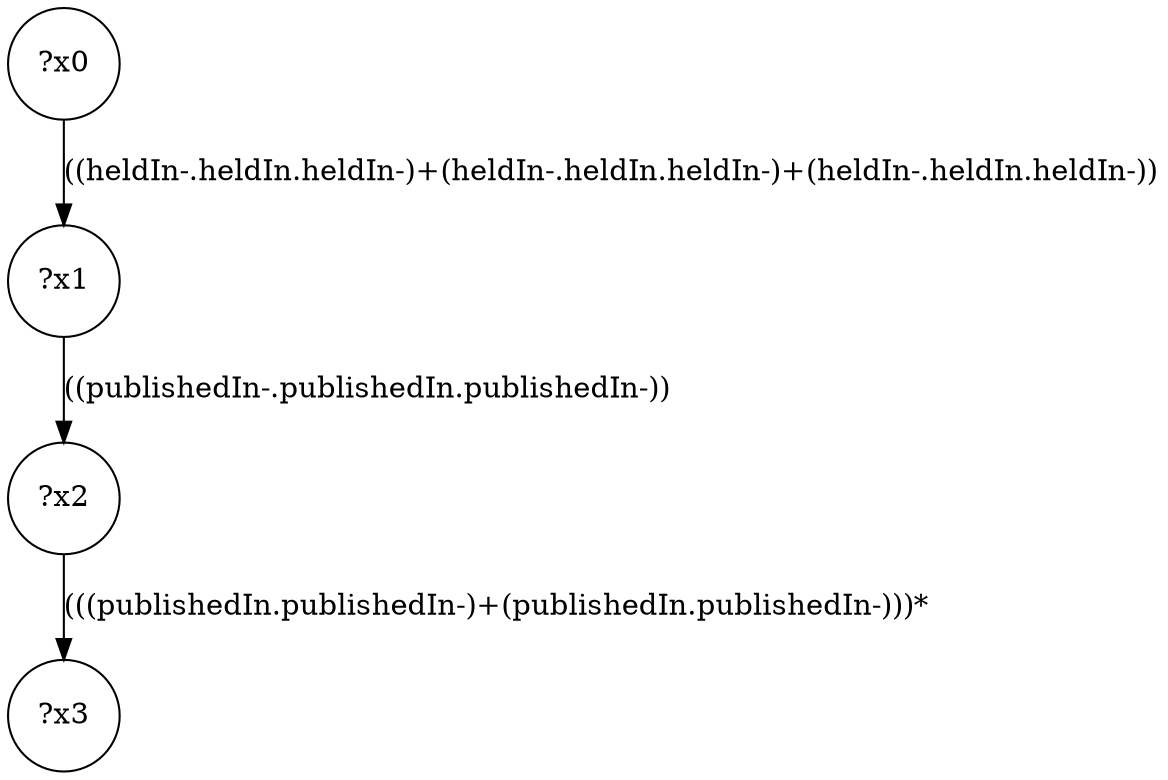 digraph g {
	x0 [shape=circle, label="?x0"];
	x1 [shape=circle, label="?x1"];
	x0 -> x1 [label="((heldIn-.heldIn.heldIn-)+(heldIn-.heldIn.heldIn-)+(heldIn-.heldIn.heldIn-))"];
	x2 [shape=circle, label="?x2"];
	x1 -> x2 [label="((publishedIn-.publishedIn.publishedIn-))"];
	x3 [shape=circle, label="?x3"];
	x2 -> x3 [label="(((publishedIn.publishedIn-)+(publishedIn.publishedIn-)))*"];
}
